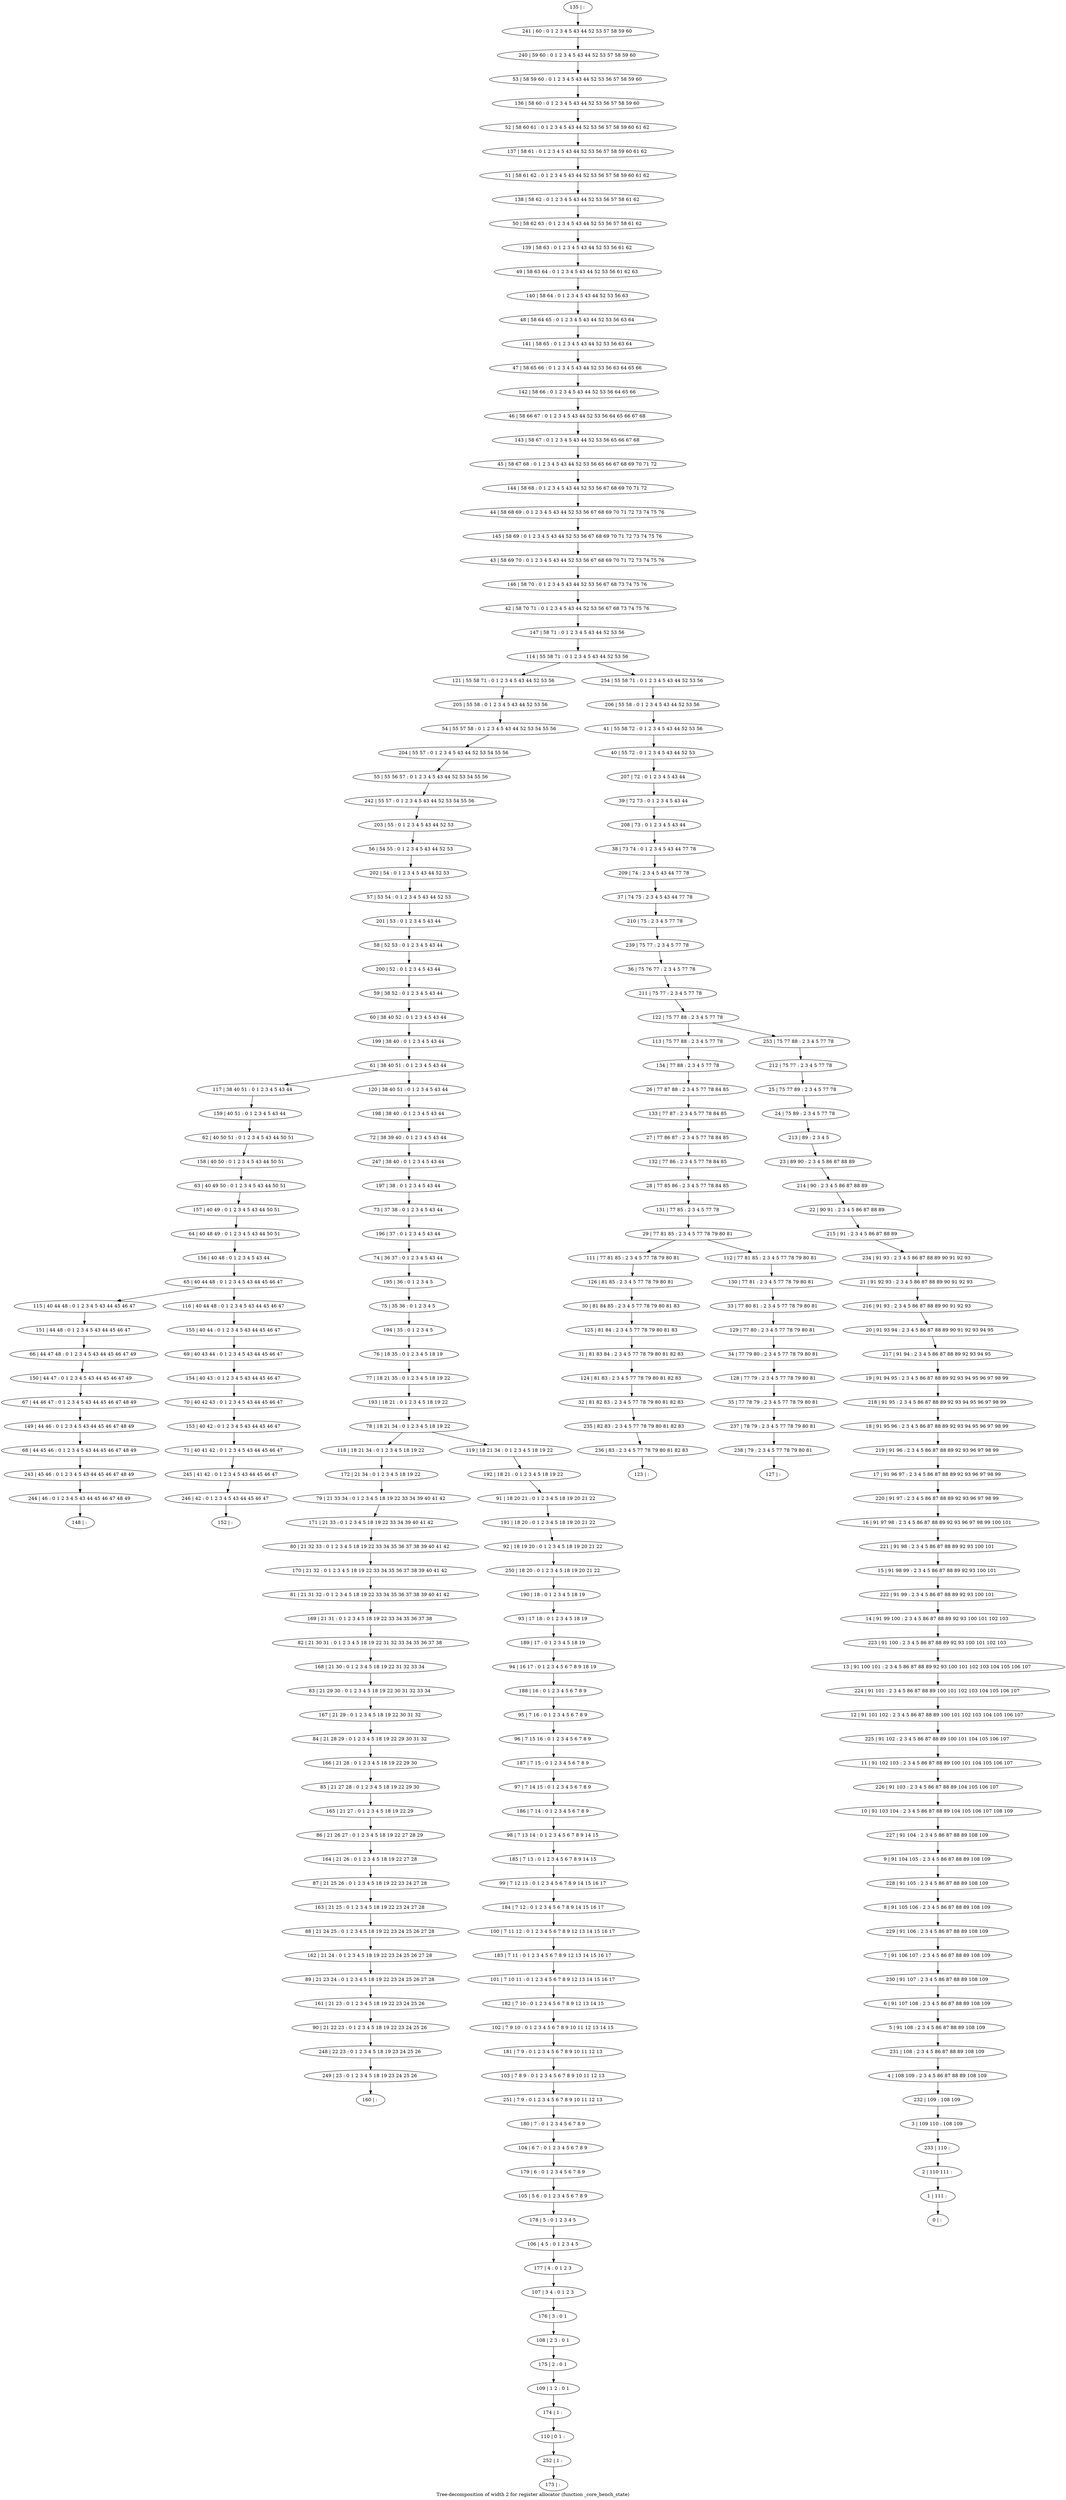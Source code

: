 digraph G {
graph [label="Tree-decomposition of width 2 for register allocator (function _core_bench_state)"]
0[label="0 | : "];
1[label="1 | 111 : "];
2[label="2 | 110 111 : "];
3[label="3 | 109 110 : 108 109 "];
4[label="4 | 108 109 : 2 3 4 5 86 87 88 89 108 109 "];
5[label="5 | 91 108 : 2 3 4 5 86 87 88 89 108 109 "];
6[label="6 | 91 107 108 : 2 3 4 5 86 87 88 89 108 109 "];
7[label="7 | 91 106 107 : 2 3 4 5 86 87 88 89 108 109 "];
8[label="8 | 91 105 106 : 2 3 4 5 86 87 88 89 108 109 "];
9[label="9 | 91 104 105 : 2 3 4 5 86 87 88 89 108 109 "];
10[label="10 | 91 103 104 : 2 3 4 5 86 87 88 89 104 105 106 107 108 109 "];
11[label="11 | 91 102 103 : 2 3 4 5 86 87 88 89 100 101 104 105 106 107 "];
12[label="12 | 91 101 102 : 2 3 4 5 86 87 88 89 100 101 102 103 104 105 106 107 "];
13[label="13 | 91 100 101 : 2 3 4 5 86 87 88 89 92 93 100 101 102 103 104 105 106 107 "];
14[label="14 | 91 99 100 : 2 3 4 5 86 87 88 89 92 93 100 101 102 103 "];
15[label="15 | 91 98 99 : 2 3 4 5 86 87 88 89 92 93 100 101 "];
16[label="16 | 91 97 98 : 2 3 4 5 86 87 88 89 92 93 96 97 98 99 100 101 "];
17[label="17 | 91 96 97 : 2 3 4 5 86 87 88 89 92 93 96 97 98 99 "];
18[label="18 | 91 95 96 : 2 3 4 5 86 87 88 89 92 93 94 95 96 97 98 99 "];
19[label="19 | 91 94 95 : 2 3 4 5 86 87 88 89 92 93 94 95 96 97 98 99 "];
20[label="20 | 91 93 94 : 2 3 4 5 86 87 88 89 90 91 92 93 94 95 "];
21[label="21 | 91 92 93 : 2 3 4 5 86 87 88 89 90 91 92 93 "];
22[label="22 | 90 91 : 2 3 4 5 86 87 88 89 "];
23[label="23 | 89 90 : 2 3 4 5 86 87 88 89 "];
24[label="24 | 75 89 : 2 3 4 5 77 78 "];
25[label="25 | 75 77 89 : 2 3 4 5 77 78 "];
26[label="26 | 77 87 88 : 2 3 4 5 77 78 84 85 "];
27[label="27 | 77 86 87 : 2 3 4 5 77 78 84 85 "];
28[label="28 | 77 85 86 : 2 3 4 5 77 78 84 85 "];
29[label="29 | 77 81 85 : 2 3 4 5 77 78 79 80 81 "];
30[label="30 | 81 84 85 : 2 3 4 5 77 78 79 80 81 83 "];
31[label="31 | 81 83 84 : 2 3 4 5 77 78 79 80 81 82 83 "];
32[label="32 | 81 82 83 : 2 3 4 5 77 78 79 80 81 82 83 "];
33[label="33 | 77 80 81 : 2 3 4 5 77 78 79 80 81 "];
34[label="34 | 77 79 80 : 2 3 4 5 77 78 79 80 81 "];
35[label="35 | 77 78 79 : 2 3 4 5 77 78 79 80 81 "];
36[label="36 | 75 76 77 : 2 3 4 5 77 78 "];
37[label="37 | 74 75 : 2 3 4 5 43 44 77 78 "];
38[label="38 | 73 74 : 0 1 2 3 4 5 43 44 77 78 "];
39[label="39 | 72 73 : 0 1 2 3 4 5 43 44 "];
40[label="40 | 55 72 : 0 1 2 3 4 5 43 44 52 53 "];
41[label="41 | 55 58 72 : 0 1 2 3 4 5 43 44 52 53 56 "];
42[label="42 | 58 70 71 : 0 1 2 3 4 5 43 44 52 53 56 67 68 73 74 75 76 "];
43[label="43 | 58 69 70 : 0 1 2 3 4 5 43 44 52 53 56 67 68 69 70 71 72 73 74 75 76 "];
44[label="44 | 58 68 69 : 0 1 2 3 4 5 43 44 52 53 56 67 68 69 70 71 72 73 74 75 76 "];
45[label="45 | 58 67 68 : 0 1 2 3 4 5 43 44 52 53 56 65 66 67 68 69 70 71 72 "];
46[label="46 | 58 66 67 : 0 1 2 3 4 5 43 44 52 53 56 64 65 66 67 68 "];
47[label="47 | 58 65 66 : 0 1 2 3 4 5 43 44 52 53 56 63 64 65 66 "];
48[label="48 | 58 64 65 : 0 1 2 3 4 5 43 44 52 53 56 63 64 "];
49[label="49 | 58 63 64 : 0 1 2 3 4 5 43 44 52 53 56 61 62 63 "];
50[label="50 | 58 62 63 : 0 1 2 3 4 5 43 44 52 53 56 57 58 61 62 "];
51[label="51 | 58 61 62 : 0 1 2 3 4 5 43 44 52 53 56 57 58 59 60 61 62 "];
52[label="52 | 58 60 61 : 0 1 2 3 4 5 43 44 52 53 56 57 58 59 60 61 62 "];
53[label="53 | 58 59 60 : 0 1 2 3 4 5 43 44 52 53 56 57 58 59 60 "];
54[label="54 | 55 57 58 : 0 1 2 3 4 5 43 44 52 53 54 55 56 "];
55[label="55 | 55 56 57 : 0 1 2 3 4 5 43 44 52 53 54 55 56 "];
56[label="56 | 54 55 : 0 1 2 3 4 5 43 44 52 53 "];
57[label="57 | 53 54 : 0 1 2 3 4 5 43 44 52 53 "];
58[label="58 | 52 53 : 0 1 2 3 4 5 43 44 "];
59[label="59 | 38 52 : 0 1 2 3 4 5 43 44 "];
60[label="60 | 38 40 52 : 0 1 2 3 4 5 43 44 "];
61[label="61 | 38 40 51 : 0 1 2 3 4 5 43 44 "];
62[label="62 | 40 50 51 : 0 1 2 3 4 5 43 44 50 51 "];
63[label="63 | 40 49 50 : 0 1 2 3 4 5 43 44 50 51 "];
64[label="64 | 40 48 49 : 0 1 2 3 4 5 43 44 50 51 "];
65[label="65 | 40 44 48 : 0 1 2 3 4 5 43 44 45 46 47 "];
66[label="66 | 44 47 48 : 0 1 2 3 4 5 43 44 45 46 47 49 "];
67[label="67 | 44 46 47 : 0 1 2 3 4 5 43 44 45 46 47 48 49 "];
68[label="68 | 44 45 46 : 0 1 2 3 4 5 43 44 45 46 47 48 49 "];
69[label="69 | 40 43 44 : 0 1 2 3 4 5 43 44 45 46 47 "];
70[label="70 | 40 42 43 : 0 1 2 3 4 5 43 44 45 46 47 "];
71[label="71 | 40 41 42 : 0 1 2 3 4 5 43 44 45 46 47 "];
72[label="72 | 38 39 40 : 0 1 2 3 4 5 43 44 "];
73[label="73 | 37 38 : 0 1 2 3 4 5 43 44 "];
74[label="74 | 36 37 : 0 1 2 3 4 5 43 44 "];
75[label="75 | 35 36 : 0 1 2 3 4 5 "];
76[label="76 | 18 35 : 0 1 2 3 4 5 18 19 "];
77[label="77 | 18 21 35 : 0 1 2 3 4 5 18 19 22 "];
78[label="78 | 18 21 34 : 0 1 2 3 4 5 18 19 22 "];
79[label="79 | 21 33 34 : 0 1 2 3 4 5 18 19 22 33 34 39 40 41 42 "];
80[label="80 | 21 32 33 : 0 1 2 3 4 5 18 19 22 33 34 35 36 37 38 39 40 41 42 "];
81[label="81 | 21 31 32 : 0 1 2 3 4 5 18 19 22 33 34 35 36 37 38 39 40 41 42 "];
82[label="82 | 21 30 31 : 0 1 2 3 4 5 18 19 22 31 32 33 34 35 36 37 38 "];
83[label="83 | 21 29 30 : 0 1 2 3 4 5 18 19 22 30 31 32 33 34 "];
84[label="84 | 21 28 29 : 0 1 2 3 4 5 18 19 22 29 30 31 32 "];
85[label="85 | 21 27 28 : 0 1 2 3 4 5 18 19 22 29 30 "];
86[label="86 | 21 26 27 : 0 1 2 3 4 5 18 19 22 27 28 29 "];
87[label="87 | 21 25 26 : 0 1 2 3 4 5 18 19 22 23 24 27 28 "];
88[label="88 | 21 24 25 : 0 1 2 3 4 5 18 19 22 23 24 25 26 27 28 "];
89[label="89 | 21 23 24 : 0 1 2 3 4 5 18 19 22 23 24 25 26 27 28 "];
90[label="90 | 21 22 23 : 0 1 2 3 4 5 18 19 22 23 24 25 26 "];
91[label="91 | 18 20 21 : 0 1 2 3 4 5 18 19 20 21 22 "];
92[label="92 | 18 19 20 : 0 1 2 3 4 5 18 19 20 21 22 "];
93[label="93 | 17 18 : 0 1 2 3 4 5 18 19 "];
94[label="94 | 16 17 : 0 1 2 3 4 5 6 7 8 9 18 19 "];
95[label="95 | 7 16 : 0 1 2 3 4 5 6 7 8 9 "];
96[label="96 | 7 15 16 : 0 1 2 3 4 5 6 7 8 9 "];
97[label="97 | 7 14 15 : 0 1 2 3 4 5 6 7 8 9 "];
98[label="98 | 7 13 14 : 0 1 2 3 4 5 6 7 8 9 14 15 "];
99[label="99 | 7 12 13 : 0 1 2 3 4 5 6 7 8 9 14 15 16 17 "];
100[label="100 | 7 11 12 : 0 1 2 3 4 5 6 7 8 9 12 13 14 15 16 17 "];
101[label="101 | 7 10 11 : 0 1 2 3 4 5 6 7 8 9 12 13 14 15 16 17 "];
102[label="102 | 7 9 10 : 0 1 2 3 4 5 6 7 8 9 10 11 12 13 14 15 "];
103[label="103 | 7 8 9 : 0 1 2 3 4 5 6 7 8 9 10 11 12 13 "];
104[label="104 | 6 7 : 0 1 2 3 4 5 6 7 8 9 "];
105[label="105 | 5 6 : 0 1 2 3 4 5 6 7 8 9 "];
106[label="106 | 4 5 : 0 1 2 3 4 5 "];
107[label="107 | 3 4 : 0 1 2 3 "];
108[label="108 | 2 3 : 0 1 "];
109[label="109 | 1 2 : 0 1 "];
110[label="110 | 0 1 : "];
111[label="111 | 77 81 85 : 2 3 4 5 77 78 79 80 81 "];
112[label="112 | 77 81 85 : 2 3 4 5 77 78 79 80 81 "];
113[label="113 | 75 77 88 : 2 3 4 5 77 78 "];
114[label="114 | 55 58 71 : 0 1 2 3 4 5 43 44 52 53 56 "];
115[label="115 | 40 44 48 : 0 1 2 3 4 5 43 44 45 46 47 "];
116[label="116 | 40 44 48 : 0 1 2 3 4 5 43 44 45 46 47 "];
117[label="117 | 38 40 51 : 0 1 2 3 4 5 43 44 "];
118[label="118 | 18 21 34 : 0 1 2 3 4 5 18 19 22 "];
119[label="119 | 18 21 34 : 0 1 2 3 4 5 18 19 22 "];
120[label="120 | 38 40 51 : 0 1 2 3 4 5 43 44 "];
121[label="121 | 55 58 71 : 0 1 2 3 4 5 43 44 52 53 56 "];
122[label="122 | 75 77 88 : 2 3 4 5 77 78 "];
123[label="123 | : "];
124[label="124 | 81 83 : 2 3 4 5 77 78 79 80 81 82 83 "];
125[label="125 | 81 84 : 2 3 4 5 77 78 79 80 81 83 "];
126[label="126 | 81 85 : 2 3 4 5 77 78 79 80 81 "];
127[label="127 | : "];
128[label="128 | 77 79 : 2 3 4 5 77 78 79 80 81 "];
129[label="129 | 77 80 : 2 3 4 5 77 78 79 80 81 "];
130[label="130 | 77 81 : 2 3 4 5 77 78 79 80 81 "];
131[label="131 | 77 85 : 2 3 4 5 77 78 "];
132[label="132 | 77 86 : 2 3 4 5 77 78 84 85 "];
133[label="133 | 77 87 : 2 3 4 5 77 78 84 85 "];
134[label="134 | 77 88 : 2 3 4 5 77 78 "];
135[label="135 | : "];
136[label="136 | 58 60 : 0 1 2 3 4 5 43 44 52 53 56 57 58 59 60 "];
137[label="137 | 58 61 : 0 1 2 3 4 5 43 44 52 53 56 57 58 59 60 61 62 "];
138[label="138 | 58 62 : 0 1 2 3 4 5 43 44 52 53 56 57 58 61 62 "];
139[label="139 | 58 63 : 0 1 2 3 4 5 43 44 52 53 56 61 62 "];
140[label="140 | 58 64 : 0 1 2 3 4 5 43 44 52 53 56 63 "];
141[label="141 | 58 65 : 0 1 2 3 4 5 43 44 52 53 56 63 64 "];
142[label="142 | 58 66 : 0 1 2 3 4 5 43 44 52 53 56 64 65 66 "];
143[label="143 | 58 67 : 0 1 2 3 4 5 43 44 52 53 56 65 66 67 68 "];
144[label="144 | 58 68 : 0 1 2 3 4 5 43 44 52 53 56 67 68 69 70 71 72 "];
145[label="145 | 58 69 : 0 1 2 3 4 5 43 44 52 53 56 67 68 69 70 71 72 73 74 75 76 "];
146[label="146 | 58 70 : 0 1 2 3 4 5 43 44 52 53 56 67 68 73 74 75 76 "];
147[label="147 | 58 71 : 0 1 2 3 4 5 43 44 52 53 56 "];
148[label="148 | : "];
149[label="149 | 44 46 : 0 1 2 3 4 5 43 44 45 46 47 48 49 "];
150[label="150 | 44 47 : 0 1 2 3 4 5 43 44 45 46 47 49 "];
151[label="151 | 44 48 : 0 1 2 3 4 5 43 44 45 46 47 "];
152[label="152 | : "];
153[label="153 | 40 42 : 0 1 2 3 4 5 43 44 45 46 47 "];
154[label="154 | 40 43 : 0 1 2 3 4 5 43 44 45 46 47 "];
155[label="155 | 40 44 : 0 1 2 3 4 5 43 44 45 46 47 "];
156[label="156 | 40 48 : 0 1 2 3 4 5 43 44 "];
157[label="157 | 40 49 : 0 1 2 3 4 5 43 44 50 51 "];
158[label="158 | 40 50 : 0 1 2 3 4 5 43 44 50 51 "];
159[label="159 | 40 51 : 0 1 2 3 4 5 43 44 "];
160[label="160 | : "];
161[label="161 | 21 23 : 0 1 2 3 4 5 18 19 22 23 24 25 26 "];
162[label="162 | 21 24 : 0 1 2 3 4 5 18 19 22 23 24 25 26 27 28 "];
163[label="163 | 21 25 : 0 1 2 3 4 5 18 19 22 23 24 27 28 "];
164[label="164 | 21 26 : 0 1 2 3 4 5 18 19 22 27 28 "];
165[label="165 | 21 27 : 0 1 2 3 4 5 18 19 22 29 "];
166[label="166 | 21 28 : 0 1 2 3 4 5 18 19 22 29 30 "];
167[label="167 | 21 29 : 0 1 2 3 4 5 18 19 22 30 31 32 "];
168[label="168 | 21 30 : 0 1 2 3 4 5 18 19 22 31 32 33 34 "];
169[label="169 | 21 31 : 0 1 2 3 4 5 18 19 22 33 34 35 36 37 38 "];
170[label="170 | 21 32 : 0 1 2 3 4 5 18 19 22 33 34 35 36 37 38 39 40 41 42 "];
171[label="171 | 21 33 : 0 1 2 3 4 5 18 19 22 33 34 39 40 41 42 "];
172[label="172 | 21 34 : 0 1 2 3 4 5 18 19 22 "];
173[label="173 | : "];
174[label="174 | 1 : "];
175[label="175 | 2 : 0 1 "];
176[label="176 | 3 : 0 1 "];
177[label="177 | 4 : 0 1 2 3 "];
178[label="178 | 5 : 0 1 2 3 4 5 "];
179[label="179 | 6 : 0 1 2 3 4 5 6 7 8 9 "];
180[label="180 | 7 : 0 1 2 3 4 5 6 7 8 9 "];
181[label="181 | 7 9 : 0 1 2 3 4 5 6 7 8 9 10 11 12 13 "];
182[label="182 | 7 10 : 0 1 2 3 4 5 6 7 8 9 12 13 14 15 "];
183[label="183 | 7 11 : 0 1 2 3 4 5 6 7 8 9 12 13 14 15 16 17 "];
184[label="184 | 7 12 : 0 1 2 3 4 5 6 7 8 9 14 15 16 17 "];
185[label="185 | 7 13 : 0 1 2 3 4 5 6 7 8 9 14 15 "];
186[label="186 | 7 14 : 0 1 2 3 4 5 6 7 8 9 "];
187[label="187 | 7 15 : 0 1 2 3 4 5 6 7 8 9 "];
188[label="188 | 16 : 0 1 2 3 4 5 6 7 8 9 "];
189[label="189 | 17 : 0 1 2 3 4 5 18 19 "];
190[label="190 | 18 : 0 1 2 3 4 5 18 19 "];
191[label="191 | 18 20 : 0 1 2 3 4 5 18 19 20 21 22 "];
192[label="192 | 18 21 : 0 1 2 3 4 5 18 19 22 "];
193[label="193 | 18 21 : 0 1 2 3 4 5 18 19 22 "];
194[label="194 | 35 : 0 1 2 3 4 5 "];
195[label="195 | 36 : 0 1 2 3 4 5 "];
196[label="196 | 37 : 0 1 2 3 4 5 43 44 "];
197[label="197 | 38 : 0 1 2 3 4 5 43 44 "];
198[label="198 | 38 40 : 0 1 2 3 4 5 43 44 "];
199[label="199 | 38 40 : 0 1 2 3 4 5 43 44 "];
200[label="200 | 52 : 0 1 2 3 4 5 43 44 "];
201[label="201 | 53 : 0 1 2 3 4 5 43 44 "];
202[label="202 | 54 : 0 1 2 3 4 5 43 44 52 53 "];
203[label="203 | 55 : 0 1 2 3 4 5 43 44 52 53 "];
204[label="204 | 55 57 : 0 1 2 3 4 5 43 44 52 53 54 55 56 "];
205[label="205 | 55 58 : 0 1 2 3 4 5 43 44 52 53 56 "];
206[label="206 | 55 58 : 0 1 2 3 4 5 43 44 52 53 56 "];
207[label="207 | 72 : 0 1 2 3 4 5 43 44 "];
208[label="208 | 73 : 0 1 2 3 4 5 43 44 "];
209[label="209 | 74 : 2 3 4 5 43 44 77 78 "];
210[label="210 | 75 : 2 3 4 5 77 78 "];
211[label="211 | 75 77 : 2 3 4 5 77 78 "];
212[label="212 | 75 77 : 2 3 4 5 77 78 "];
213[label="213 | 89 : 2 3 4 5 "];
214[label="214 | 90 : 2 3 4 5 86 87 88 89 "];
215[label="215 | 91 : 2 3 4 5 86 87 88 89 "];
216[label="216 | 91 93 : 2 3 4 5 86 87 88 89 90 91 92 93 "];
217[label="217 | 91 94 : 2 3 4 5 86 87 88 89 92 93 94 95 "];
218[label="218 | 91 95 : 2 3 4 5 86 87 88 89 92 93 94 95 96 97 98 99 "];
219[label="219 | 91 96 : 2 3 4 5 86 87 88 89 92 93 96 97 98 99 "];
220[label="220 | 91 97 : 2 3 4 5 86 87 88 89 92 93 96 97 98 99 "];
221[label="221 | 91 98 : 2 3 4 5 86 87 88 89 92 93 100 101 "];
222[label="222 | 91 99 : 2 3 4 5 86 87 88 89 92 93 100 101 "];
223[label="223 | 91 100 : 2 3 4 5 86 87 88 89 92 93 100 101 102 103 "];
224[label="224 | 91 101 : 2 3 4 5 86 87 88 89 100 101 102 103 104 105 106 107 "];
225[label="225 | 91 102 : 2 3 4 5 86 87 88 89 100 101 104 105 106 107 "];
226[label="226 | 91 103 : 2 3 4 5 86 87 88 89 104 105 106 107 "];
227[label="227 | 91 104 : 2 3 4 5 86 87 88 89 108 109 "];
228[label="228 | 91 105 : 2 3 4 5 86 87 88 89 108 109 "];
229[label="229 | 91 106 : 2 3 4 5 86 87 88 89 108 109 "];
230[label="230 | 91 107 : 2 3 4 5 86 87 88 89 108 109 "];
231[label="231 | 108 : 2 3 4 5 86 87 88 89 108 109 "];
232[label="232 | 109 : 108 109 "];
233[label="233 | 110 : "];
234[label="234 | 91 93 : 2 3 4 5 86 87 88 89 90 91 92 93 "];
235[label="235 | 82 83 : 2 3 4 5 77 78 79 80 81 82 83 "];
236[label="236 | 83 : 2 3 4 5 77 78 79 80 81 82 83 "];
237[label="237 | 78 79 : 2 3 4 5 77 78 79 80 81 "];
238[label="238 | 79 : 2 3 4 5 77 78 79 80 81 "];
239[label="239 | 75 77 : 2 3 4 5 77 78 "];
240[label="240 | 59 60 : 0 1 2 3 4 5 43 44 52 53 57 58 59 60 "];
241[label="241 | 60 : 0 1 2 3 4 5 43 44 52 53 57 58 59 60 "];
242[label="242 | 55 57 : 0 1 2 3 4 5 43 44 52 53 54 55 56 "];
243[label="243 | 45 46 : 0 1 2 3 4 5 43 44 45 46 47 48 49 "];
244[label="244 | 46 : 0 1 2 3 4 5 43 44 45 46 47 48 49 "];
245[label="245 | 41 42 : 0 1 2 3 4 5 43 44 45 46 47 "];
246[label="246 | 42 : 0 1 2 3 4 5 43 44 45 46 47 "];
247[label="247 | 38 40 : 0 1 2 3 4 5 43 44 "];
248[label="248 | 22 23 : 0 1 2 3 4 5 18 19 23 24 25 26 "];
249[label="249 | 23 : 0 1 2 3 4 5 18 19 23 24 25 26 "];
250[label="250 | 18 20 : 0 1 2 3 4 5 18 19 20 21 22 "];
251[label="251 | 7 9 : 0 1 2 3 4 5 6 7 8 9 10 11 12 13 "];
252[label="252 | 1 : "];
253[label="253 | 75 77 88 : 2 3 4 5 77 78 "];
254[label="254 | 55 58 71 : 0 1 2 3 4 5 43 44 52 53 56 "];
59->60 ;
76->77 ;
95->96 ;
29->111 ;
29->112 ;
65->115 ;
65->116 ;
61->117 ;
78->118 ;
78->119 ;
61->120 ;
124->32 ;
31->124 ;
125->31 ;
30->125 ;
126->30 ;
111->126 ;
128->35 ;
34->128 ;
129->34 ;
33->129 ;
130->33 ;
112->130 ;
131->29 ;
28->131 ;
132->28 ;
27->132 ;
133->27 ;
26->133 ;
134->26 ;
113->134 ;
149->68 ;
67->149 ;
150->67 ;
66->150 ;
151->66 ;
115->151 ;
153->71 ;
70->153 ;
154->70 ;
69->154 ;
155->69 ;
116->155 ;
156->65 ;
64->156 ;
157->64 ;
63->157 ;
158->63 ;
62->158 ;
159->62 ;
117->159 ;
161->90 ;
89->161 ;
162->89 ;
88->162 ;
163->88 ;
87->163 ;
164->87 ;
86->164 ;
165->86 ;
85->165 ;
166->85 ;
84->166 ;
167->84 ;
83->167 ;
168->83 ;
82->168 ;
169->82 ;
81->169 ;
170->81 ;
80->170 ;
171->80 ;
79->171 ;
172->79 ;
118->172 ;
174->110 ;
109->174 ;
175->109 ;
108->175 ;
176->108 ;
107->176 ;
177->107 ;
106->177 ;
178->106 ;
105->178 ;
179->105 ;
104->179 ;
180->104 ;
181->103 ;
102->181 ;
182->102 ;
101->182 ;
183->101 ;
100->183 ;
184->100 ;
99->184 ;
185->99 ;
98->185 ;
186->98 ;
97->186 ;
187->97 ;
96->187 ;
188->95 ;
94->188 ;
189->94 ;
93->189 ;
190->93 ;
191->92 ;
91->191 ;
192->91 ;
119->192 ;
193->78 ;
77->193 ;
194->76 ;
75->194 ;
195->75 ;
74->195 ;
196->74 ;
73->196 ;
197->73 ;
198->72 ;
120->198 ;
199->61 ;
60->199 ;
200->59 ;
58->200 ;
201->58 ;
57->201 ;
202->57 ;
56->202 ;
203->56 ;
204->55 ;
54->204 ;
205->54 ;
121->205 ;
32->235 ;
236->123 ;
235->236 ;
35->237 ;
238->127 ;
237->238 ;
242->203 ;
55->242 ;
68->243 ;
244->148 ;
243->244 ;
71->245 ;
246->152 ;
245->246 ;
247->197 ;
72->247 ;
90->248 ;
249->160 ;
248->249 ;
250->190 ;
92->250 ;
251->180 ;
103->251 ;
252->173 ;
110->252 ;
135->241 ;
241->240 ;
240->53 ;
53->136 ;
136->52 ;
52->137 ;
137->51 ;
51->138 ;
138->50 ;
50->139 ;
139->49 ;
49->140 ;
140->48 ;
48->141 ;
141->47 ;
47->142 ;
142->46 ;
46->143 ;
143->45 ;
45->144 ;
144->44 ;
44->145 ;
145->43 ;
43->146 ;
146->42 ;
42->147 ;
147->114 ;
206->41 ;
41->40 ;
40->207 ;
207->39 ;
39->208 ;
208->38 ;
38->209 ;
209->37 ;
37->210 ;
210->239 ;
239->36 ;
36->211 ;
211->122 ;
212->25 ;
25->24 ;
24->213 ;
213->23 ;
23->214 ;
214->22 ;
22->215 ;
215->234 ;
234->21 ;
21->216 ;
216->20 ;
20->217 ;
217->19 ;
19->218 ;
218->18 ;
18->219 ;
219->17 ;
17->220 ;
220->16 ;
16->221 ;
221->15 ;
15->222 ;
222->14 ;
14->223 ;
223->13 ;
13->224 ;
224->12 ;
12->225 ;
225->11 ;
11->226 ;
226->10 ;
10->227 ;
227->9 ;
9->228 ;
228->8 ;
8->229 ;
229->7 ;
7->230 ;
230->6 ;
6->5 ;
5->231 ;
231->4 ;
4->232 ;
232->3 ;
3->233 ;
233->2 ;
2->1 ;
1->0 ;
253->212 ;
254->206 ;
122->113 ;
122->253 ;
114->121 ;
114->254 ;
}
